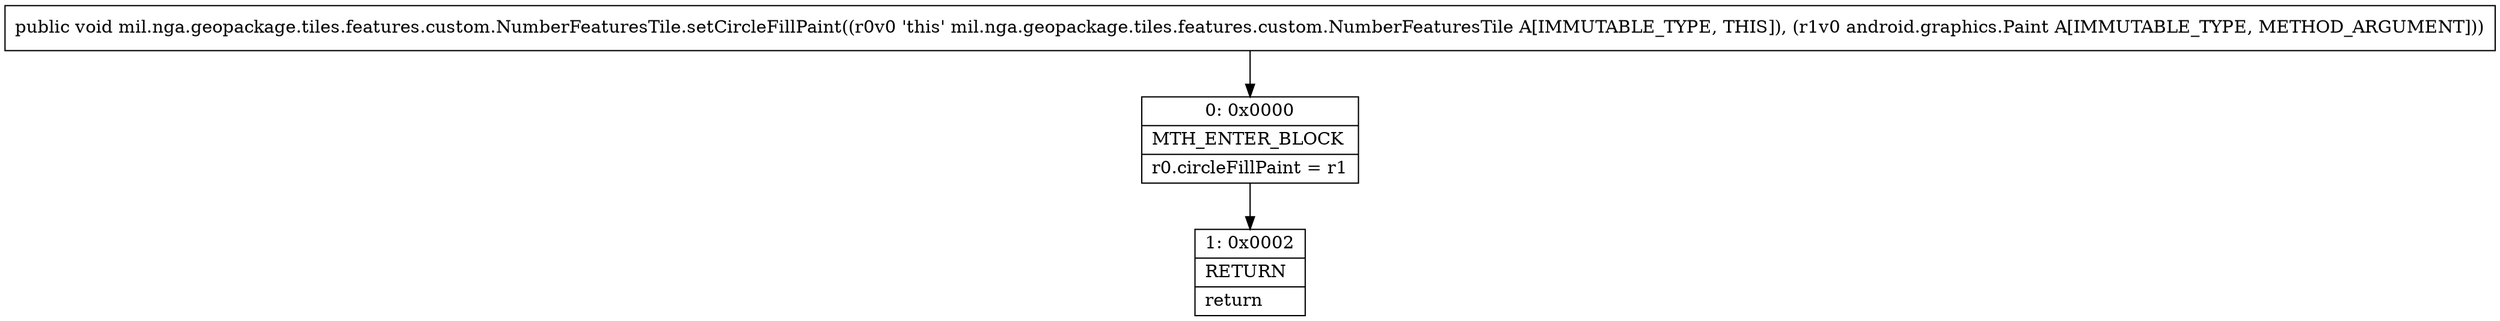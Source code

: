 digraph "CFG formil.nga.geopackage.tiles.features.custom.NumberFeaturesTile.setCircleFillPaint(Landroid\/graphics\/Paint;)V" {
Node_0 [shape=record,label="{0\:\ 0x0000|MTH_ENTER_BLOCK\l|r0.circleFillPaint = r1\l}"];
Node_1 [shape=record,label="{1\:\ 0x0002|RETURN\l|return\l}"];
MethodNode[shape=record,label="{public void mil.nga.geopackage.tiles.features.custom.NumberFeaturesTile.setCircleFillPaint((r0v0 'this' mil.nga.geopackage.tiles.features.custom.NumberFeaturesTile A[IMMUTABLE_TYPE, THIS]), (r1v0 android.graphics.Paint A[IMMUTABLE_TYPE, METHOD_ARGUMENT])) }"];
MethodNode -> Node_0;
Node_0 -> Node_1;
}

